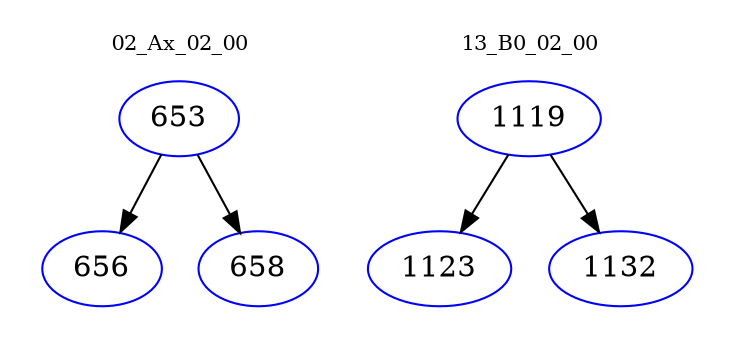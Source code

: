 digraph{
subgraph cluster_0 {
color = white
label = "02_Ax_02_00";
fontsize=10;
T0_653 [label="653", color="blue"]
T0_653 -> T0_656 [color="black"]
T0_656 [label="656", color="blue"]
T0_653 -> T0_658 [color="black"]
T0_658 [label="658", color="blue"]
}
subgraph cluster_1 {
color = white
label = "13_B0_02_00";
fontsize=10;
T1_1119 [label="1119", color="blue"]
T1_1119 -> T1_1123 [color="black"]
T1_1123 [label="1123", color="blue"]
T1_1119 -> T1_1132 [color="black"]
T1_1132 [label="1132", color="blue"]
}
}

